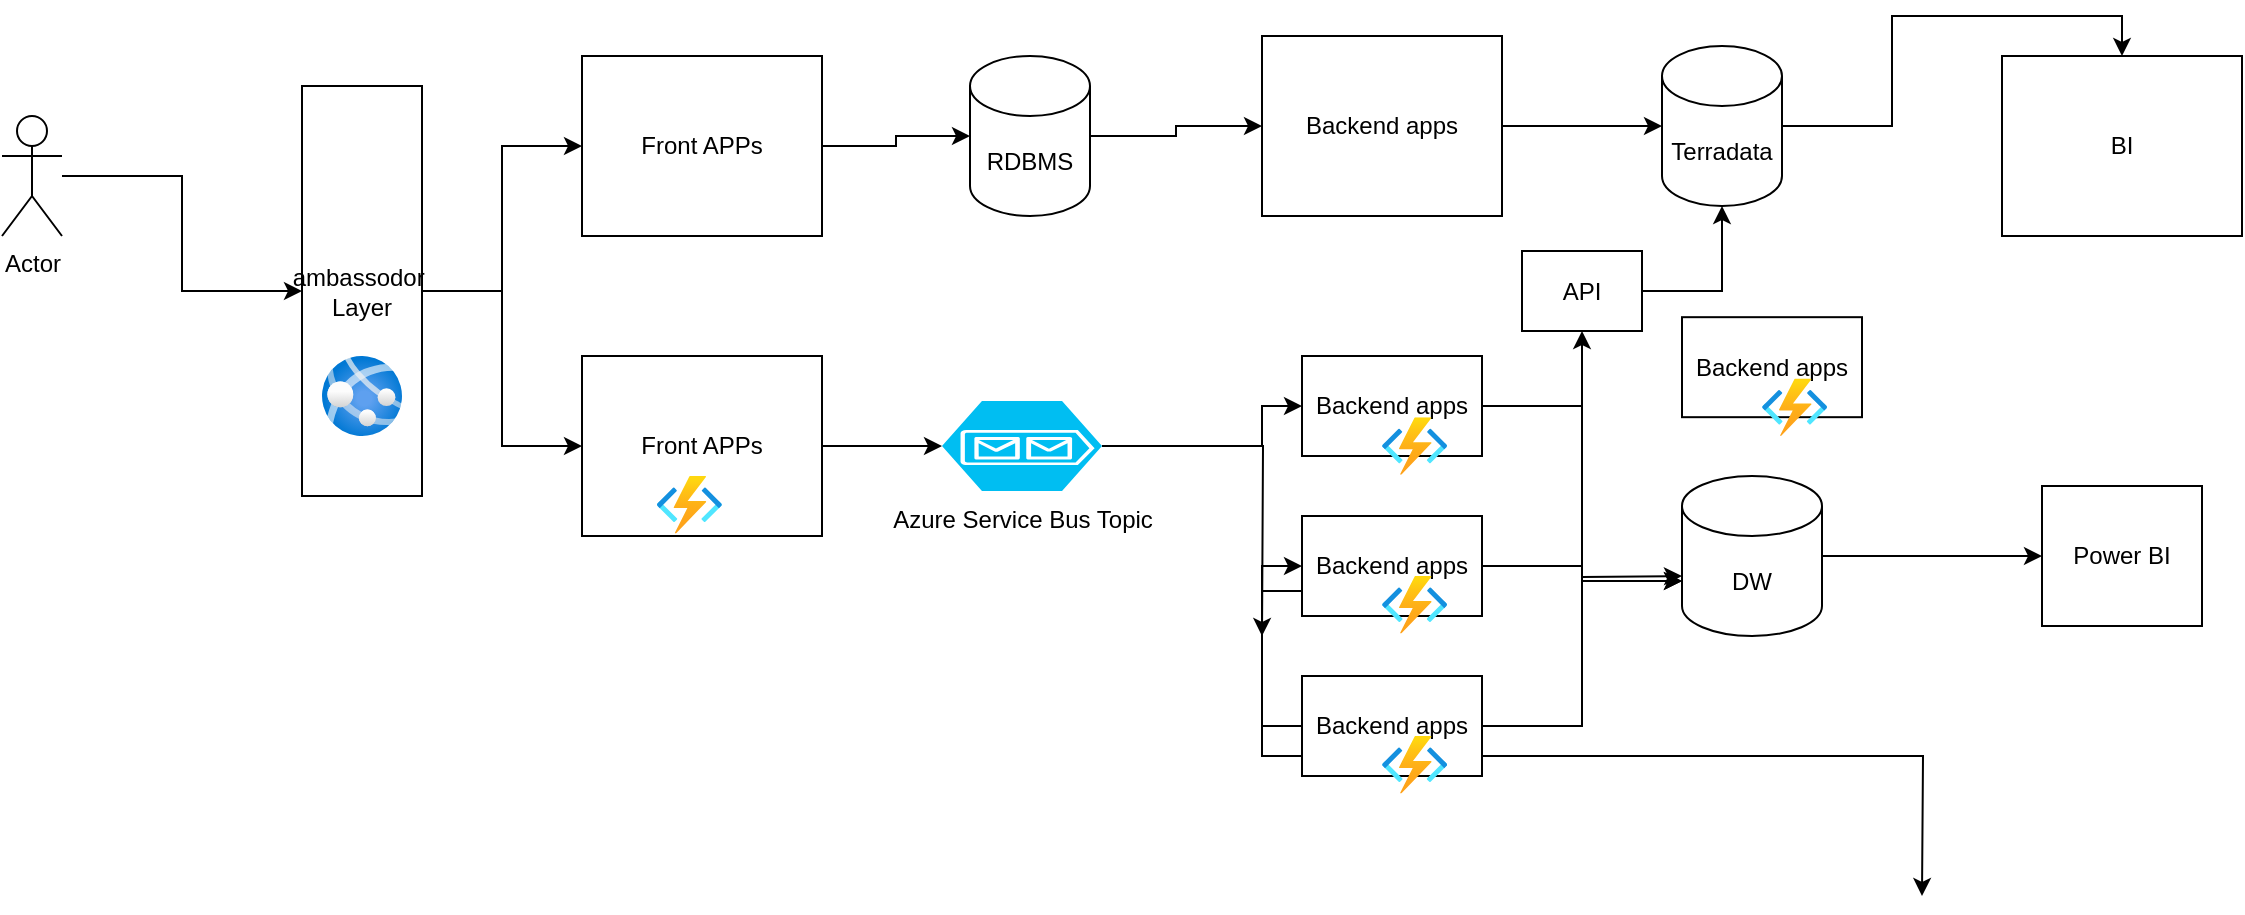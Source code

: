 <mxfile version="14.8.1" type="github">
  <diagram id="9nB5FpgkehPK-yYdizo_" name="Page-1">
    <mxGraphModel dx="1705" dy="455" grid="1" gridSize="10" guides="1" tooltips="1" connect="1" arrows="1" fold="1" page="1" pageScale="1" pageWidth="827" pageHeight="1169" math="0" shadow="0">
      <root>
        <mxCell id="0" />
        <mxCell id="1" parent="0" />
        <mxCell id="X7N9KtOFg1FJYOodsGD--12" style="edgeStyle=orthogonalEdgeStyle;rounded=0;orthogonalLoop=1;jettySize=auto;html=1;entryX=0;entryY=0.5;entryDx=0;entryDy=0;entryPerimeter=0;" edge="1" parent="1" source="X7N9KtOFg1FJYOodsGD--1" target="X7N9KtOFg1FJYOodsGD--3">
          <mxGeometry relative="1" as="geometry" />
        </mxCell>
        <mxCell id="X7N9KtOFg1FJYOodsGD--1" value="Front APPs" style="rounded=0;whiteSpace=wrap;html=1;" vertex="1" parent="1">
          <mxGeometry x="160" y="90" width="120" height="90" as="geometry" />
        </mxCell>
        <mxCell id="X7N9KtOFg1FJYOodsGD--7" style="edgeStyle=orthogonalEdgeStyle;rounded=0;orthogonalLoop=1;jettySize=auto;html=1;" edge="1" parent="1" source="X7N9KtOFg1FJYOodsGD--2" target="X7N9KtOFg1FJYOodsGD--4">
          <mxGeometry relative="1" as="geometry" />
        </mxCell>
        <mxCell id="X7N9KtOFg1FJYOodsGD--2" value="Backend apps" style="rounded=0;whiteSpace=wrap;html=1;" vertex="1" parent="1">
          <mxGeometry x="500" y="80" width="120" height="90" as="geometry" />
        </mxCell>
        <mxCell id="X7N9KtOFg1FJYOodsGD--13" style="edgeStyle=orthogonalEdgeStyle;rounded=0;orthogonalLoop=1;jettySize=auto;html=1;exitX=1;exitY=0.5;exitDx=0;exitDy=0;exitPerimeter=0;" edge="1" parent="1" source="X7N9KtOFg1FJYOodsGD--3" target="X7N9KtOFg1FJYOodsGD--2">
          <mxGeometry relative="1" as="geometry" />
        </mxCell>
        <mxCell id="X7N9KtOFg1FJYOodsGD--3" value="RDBMS" style="shape=cylinder3;whiteSpace=wrap;html=1;boundedLbl=1;backgroundOutline=1;size=15;" vertex="1" parent="1">
          <mxGeometry x="354" y="90" width="60" height="80" as="geometry" />
        </mxCell>
        <mxCell id="X7N9KtOFg1FJYOodsGD--6" style="edgeStyle=orthogonalEdgeStyle;rounded=0;orthogonalLoop=1;jettySize=auto;html=1;entryX=0.5;entryY=0;entryDx=0;entryDy=0;" edge="1" parent="1" source="X7N9KtOFg1FJYOodsGD--4" target="X7N9KtOFg1FJYOodsGD--5">
          <mxGeometry relative="1" as="geometry">
            <mxPoint x="730" y="210" as="targetPoint" />
          </mxGeometry>
        </mxCell>
        <mxCell id="X7N9KtOFg1FJYOodsGD--4" value="Terradata" style="shape=cylinder3;whiteSpace=wrap;html=1;boundedLbl=1;backgroundOutline=1;size=15;" vertex="1" parent="1">
          <mxGeometry x="700" y="85" width="60" height="80" as="geometry" />
        </mxCell>
        <mxCell id="X7N9KtOFg1FJYOodsGD--5" value="BI" style="rounded=0;whiteSpace=wrap;html=1;" vertex="1" parent="1">
          <mxGeometry x="870" y="90" width="120" height="90" as="geometry" />
        </mxCell>
        <mxCell id="X7N9KtOFg1FJYOodsGD--15" style="edgeStyle=orthogonalEdgeStyle;rounded=0;orthogonalLoop=1;jettySize=auto;html=1;entryX=0;entryY=0.5;entryDx=0;entryDy=0;" edge="1" parent="1" source="X7N9KtOFg1FJYOodsGD--8" target="X7N9KtOFg1FJYOodsGD--1">
          <mxGeometry relative="1" as="geometry" />
        </mxCell>
        <mxCell id="X7N9KtOFg1FJYOodsGD--16" style="edgeStyle=orthogonalEdgeStyle;rounded=0;orthogonalLoop=1;jettySize=auto;html=1;" edge="1" parent="1" source="X7N9KtOFg1FJYOodsGD--8" target="X7N9KtOFg1FJYOodsGD--11">
          <mxGeometry relative="1" as="geometry" />
        </mxCell>
        <mxCell id="X7N9KtOFg1FJYOodsGD--8" value="ambassodor&amp;nbsp; Layer" style="rounded=0;whiteSpace=wrap;html=1;" vertex="1" parent="1">
          <mxGeometry x="20" y="105" width="60" height="205" as="geometry" />
        </mxCell>
        <mxCell id="X7N9KtOFg1FJYOodsGD--10" style="edgeStyle=orthogonalEdgeStyle;rounded=0;orthogonalLoop=1;jettySize=auto;html=1;entryX=0;entryY=0.5;entryDx=0;entryDy=0;" edge="1" parent="1" source="X7N9KtOFg1FJYOodsGD--9" target="X7N9KtOFg1FJYOodsGD--8">
          <mxGeometry relative="1" as="geometry" />
        </mxCell>
        <mxCell id="X7N9KtOFg1FJYOodsGD--9" value="Actor" style="shape=umlActor;verticalLabelPosition=bottom;verticalAlign=top;html=1;outlineConnect=0;" vertex="1" parent="1">
          <mxGeometry x="-130" y="120" width="30" height="60" as="geometry" />
        </mxCell>
        <mxCell id="X7N9KtOFg1FJYOodsGD--20" style="edgeStyle=orthogonalEdgeStyle;rounded=0;orthogonalLoop=1;jettySize=auto;html=1;entryX=0;entryY=0.5;entryDx=0;entryDy=0;entryPerimeter=0;" edge="1" parent="1" source="X7N9KtOFg1FJYOodsGD--11" target="X7N9KtOFg1FJYOodsGD--19">
          <mxGeometry relative="1" as="geometry" />
        </mxCell>
        <mxCell id="X7N9KtOFg1FJYOodsGD--11" value="Front APPs" style="rounded=0;whiteSpace=wrap;html=1;" vertex="1" parent="1">
          <mxGeometry x="160" y="240" width="120" height="90" as="geometry" />
        </mxCell>
        <mxCell id="X7N9KtOFg1FJYOodsGD--14" value="" style="aspect=fixed;html=1;points=[];align=center;image;fontSize=12;image=img/lib/azure2/compute/App_Services.svg;" vertex="1" parent="1">
          <mxGeometry x="30" y="240" width="40" height="40" as="geometry" />
        </mxCell>
        <mxCell id="X7N9KtOFg1FJYOodsGD--17" value="" style="aspect=fixed;html=1;points=[];align=center;image;fontSize=12;image=img/lib/azure2/compute/Function_Apps.svg;" vertex="1" parent="1">
          <mxGeometry x="197.34" y="300" width="32.66" height="28.81" as="geometry" />
        </mxCell>
        <mxCell id="X7N9KtOFg1FJYOodsGD--30" style="edgeStyle=orthogonalEdgeStyle;rounded=0;orthogonalLoop=1;jettySize=auto;html=1;entryX=0;entryY=0;entryDx=0;entryDy=52.5;entryPerimeter=0;" edge="1" parent="1" source="X7N9KtOFg1FJYOodsGD--18" target="X7N9KtOFg1FJYOodsGD--29">
          <mxGeometry relative="1" as="geometry" />
        </mxCell>
        <mxCell id="X7N9KtOFg1FJYOodsGD--39" style="edgeStyle=orthogonalEdgeStyle;rounded=0;orthogonalLoop=1;jettySize=auto;html=1;" edge="1" parent="1" source="X7N9KtOFg1FJYOodsGD--18" target="X7N9KtOFg1FJYOodsGD--38">
          <mxGeometry relative="1" as="geometry" />
        </mxCell>
        <mxCell id="X7N9KtOFg1FJYOodsGD--18" value="Backend apps" style="rounded=0;whiteSpace=wrap;html=1;" vertex="1" parent="1">
          <mxGeometry x="520" y="240" width="90" height="50" as="geometry" />
        </mxCell>
        <mxCell id="X7N9KtOFg1FJYOodsGD--23" style="edgeStyle=orthogonalEdgeStyle;rounded=0;orthogonalLoop=1;jettySize=auto;html=1;entryX=0;entryY=0.5;entryDx=0;entryDy=0;" edge="1" parent="1" source="X7N9KtOFg1FJYOodsGD--19" target="X7N9KtOFg1FJYOodsGD--18">
          <mxGeometry relative="1" as="geometry">
            <Array as="points">
              <mxPoint x="500" y="285" />
              <mxPoint x="500" y="265" />
            </Array>
          </mxGeometry>
        </mxCell>
        <mxCell id="X7N9KtOFg1FJYOodsGD--24" style="edgeStyle=orthogonalEdgeStyle;rounded=0;orthogonalLoop=1;jettySize=auto;html=1;entryX=0;entryY=0.5;entryDx=0;entryDy=0;exitX=0;exitY=0.5;exitDx=0;exitDy=0;" edge="1" parent="1" source="X7N9KtOFg1FJYOodsGD--22" target="X7N9KtOFg1FJYOodsGD--21">
          <mxGeometry relative="1" as="geometry" />
        </mxCell>
        <mxCell id="X7N9KtOFg1FJYOodsGD--25" style="edgeStyle=orthogonalEdgeStyle;rounded=0;orthogonalLoop=1;jettySize=auto;html=1;" edge="1" parent="1" source="X7N9KtOFg1FJYOodsGD--19">
          <mxGeometry relative="1" as="geometry">
            <mxPoint x="500" y="380" as="targetPoint" />
          </mxGeometry>
        </mxCell>
        <mxCell id="X7N9KtOFg1FJYOodsGD--19" value="Azure Service Bus Topic" style="verticalLabelPosition=bottom;html=1;verticalAlign=top;align=center;strokeColor=none;fillColor=#00BEF2;shape=mxgraph.azure.storage_queue;" vertex="1" parent="1">
          <mxGeometry x="340" y="262.5" width="80" height="45" as="geometry" />
        </mxCell>
        <mxCell id="X7N9KtOFg1FJYOodsGD--31" style="edgeStyle=orthogonalEdgeStyle;rounded=0;orthogonalLoop=1;jettySize=auto;html=1;" edge="1" parent="1" source="X7N9KtOFg1FJYOodsGD--21">
          <mxGeometry relative="1" as="geometry">
            <mxPoint x="710" y="350" as="targetPoint" />
          </mxGeometry>
        </mxCell>
        <mxCell id="X7N9KtOFg1FJYOodsGD--41" style="edgeStyle=orthogonalEdgeStyle;rounded=0;orthogonalLoop=1;jettySize=auto;html=1;exitX=0;exitY=0.75;exitDx=0;exitDy=0;" edge="1" parent="1" source="X7N9KtOFg1FJYOodsGD--21">
          <mxGeometry relative="1" as="geometry">
            <mxPoint x="830" y="510" as="targetPoint" />
          </mxGeometry>
        </mxCell>
        <mxCell id="X7N9KtOFg1FJYOodsGD--21" value="Backend apps" style="rounded=0;whiteSpace=wrap;html=1;" vertex="1" parent="1">
          <mxGeometry x="520" y="320" width="90" height="50" as="geometry" />
        </mxCell>
        <mxCell id="X7N9KtOFg1FJYOodsGD--32" style="edgeStyle=orthogonalEdgeStyle;rounded=0;orthogonalLoop=1;jettySize=auto;html=1;entryX=0;entryY=0;entryDx=0;entryDy=52.5;entryPerimeter=0;" edge="1" parent="1" source="X7N9KtOFg1FJYOodsGD--22" target="X7N9KtOFg1FJYOodsGD--29">
          <mxGeometry relative="1" as="geometry" />
        </mxCell>
        <mxCell id="X7N9KtOFg1FJYOodsGD--22" value="Backend apps" style="rounded=0;whiteSpace=wrap;html=1;" vertex="1" parent="1">
          <mxGeometry x="520" y="400" width="90" height="50" as="geometry" />
        </mxCell>
        <mxCell id="X7N9KtOFg1FJYOodsGD--26" value="" style="aspect=fixed;html=1;points=[];align=center;image;fontSize=12;image=img/lib/azure2/compute/Function_Apps.svg;" vertex="1" parent="1">
          <mxGeometry x="560" y="270.6" width="32.66" height="28.81" as="geometry" />
        </mxCell>
        <mxCell id="X7N9KtOFg1FJYOodsGD--27" value="" style="aspect=fixed;html=1;points=[];align=center;image;fontSize=12;image=img/lib/azure2/compute/Function_Apps.svg;" vertex="1" parent="1">
          <mxGeometry x="560" y="350" width="32.66" height="28.81" as="geometry" />
        </mxCell>
        <mxCell id="X7N9KtOFg1FJYOodsGD--28" value="" style="aspect=fixed;html=1;points=[];align=center;image;fontSize=12;image=img/lib/azure2/compute/Function_Apps.svg;" vertex="1" parent="1">
          <mxGeometry x="560" y="430" width="32.66" height="28.81" as="geometry" />
        </mxCell>
        <mxCell id="X7N9KtOFg1FJYOodsGD--34" style="edgeStyle=orthogonalEdgeStyle;rounded=0;orthogonalLoop=1;jettySize=auto;html=1;entryX=0;entryY=0.5;entryDx=0;entryDy=0;" edge="1" parent="1" source="X7N9KtOFg1FJYOodsGD--29" target="X7N9KtOFg1FJYOodsGD--33">
          <mxGeometry relative="1" as="geometry" />
        </mxCell>
        <mxCell id="X7N9KtOFg1FJYOodsGD--29" value="DW" style="shape=cylinder3;whiteSpace=wrap;html=1;boundedLbl=1;backgroundOutline=1;size=15;" vertex="1" parent="1">
          <mxGeometry x="710" y="300" width="70" height="80" as="geometry" />
        </mxCell>
        <mxCell id="X7N9KtOFg1FJYOodsGD--33" value="Power BI" style="rounded=0;whiteSpace=wrap;html=1;" vertex="1" parent="1">
          <mxGeometry x="890" y="305" width="80" height="70" as="geometry" />
        </mxCell>
        <mxCell id="X7N9KtOFg1FJYOodsGD--35" value="Backend apps" style="rounded=0;whiteSpace=wrap;html=1;" vertex="1" parent="1">
          <mxGeometry x="710" y="220.59" width="90" height="50" as="geometry" />
        </mxCell>
        <mxCell id="X7N9KtOFg1FJYOodsGD--36" value="" style="aspect=fixed;html=1;points=[];align=center;image;fontSize=12;image=img/lib/azure2/compute/Function_Apps.svg;" vertex="1" parent="1">
          <mxGeometry x="750" y="251.19" width="32.66" height="28.81" as="geometry" />
        </mxCell>
        <mxCell id="X7N9KtOFg1FJYOodsGD--40" style="edgeStyle=orthogonalEdgeStyle;rounded=0;orthogonalLoop=1;jettySize=auto;html=1;entryX=0.5;entryY=1;entryDx=0;entryDy=0;entryPerimeter=0;" edge="1" parent="1" source="X7N9KtOFg1FJYOodsGD--38" target="X7N9KtOFg1FJYOodsGD--4">
          <mxGeometry relative="1" as="geometry" />
        </mxCell>
        <mxCell id="X7N9KtOFg1FJYOodsGD--38" value="API" style="rounded=0;whiteSpace=wrap;html=1;" vertex="1" parent="1">
          <mxGeometry x="630" y="187.5" width="60" height="40" as="geometry" />
        </mxCell>
      </root>
    </mxGraphModel>
  </diagram>
</mxfile>
